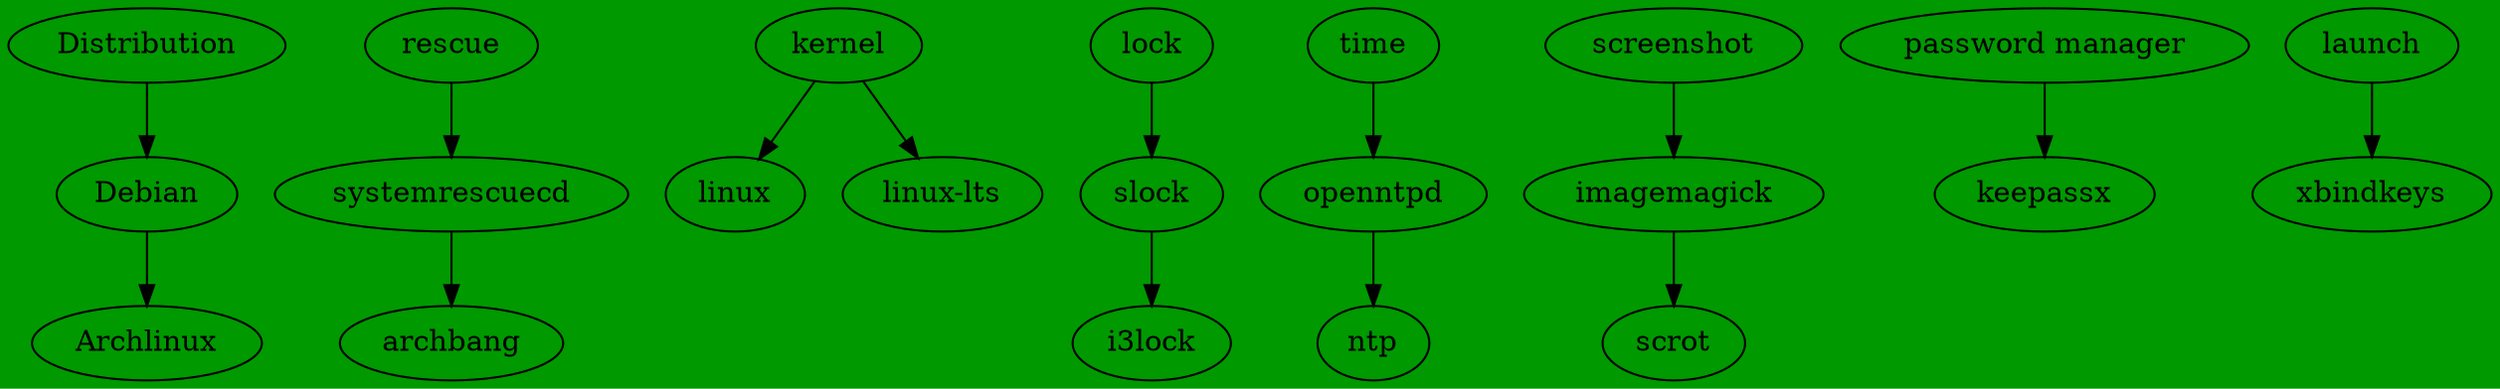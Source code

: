 //dot -Tpng timeline.dot -o line.png
digraph G {
  bgcolor ="#009900";

  Distribution -> Debian -> Archlinux;
  rescue ->systemrescuecd->archbang;
kernel ->linux;
  lock -> slock->i3lock;
  time -> openntpd->ntp;
screenshot->imagemagick->scrot ;
"password manager"->keepassx;


kernel ->"linux-lts";
"launch"->"xbindkeys";
}
